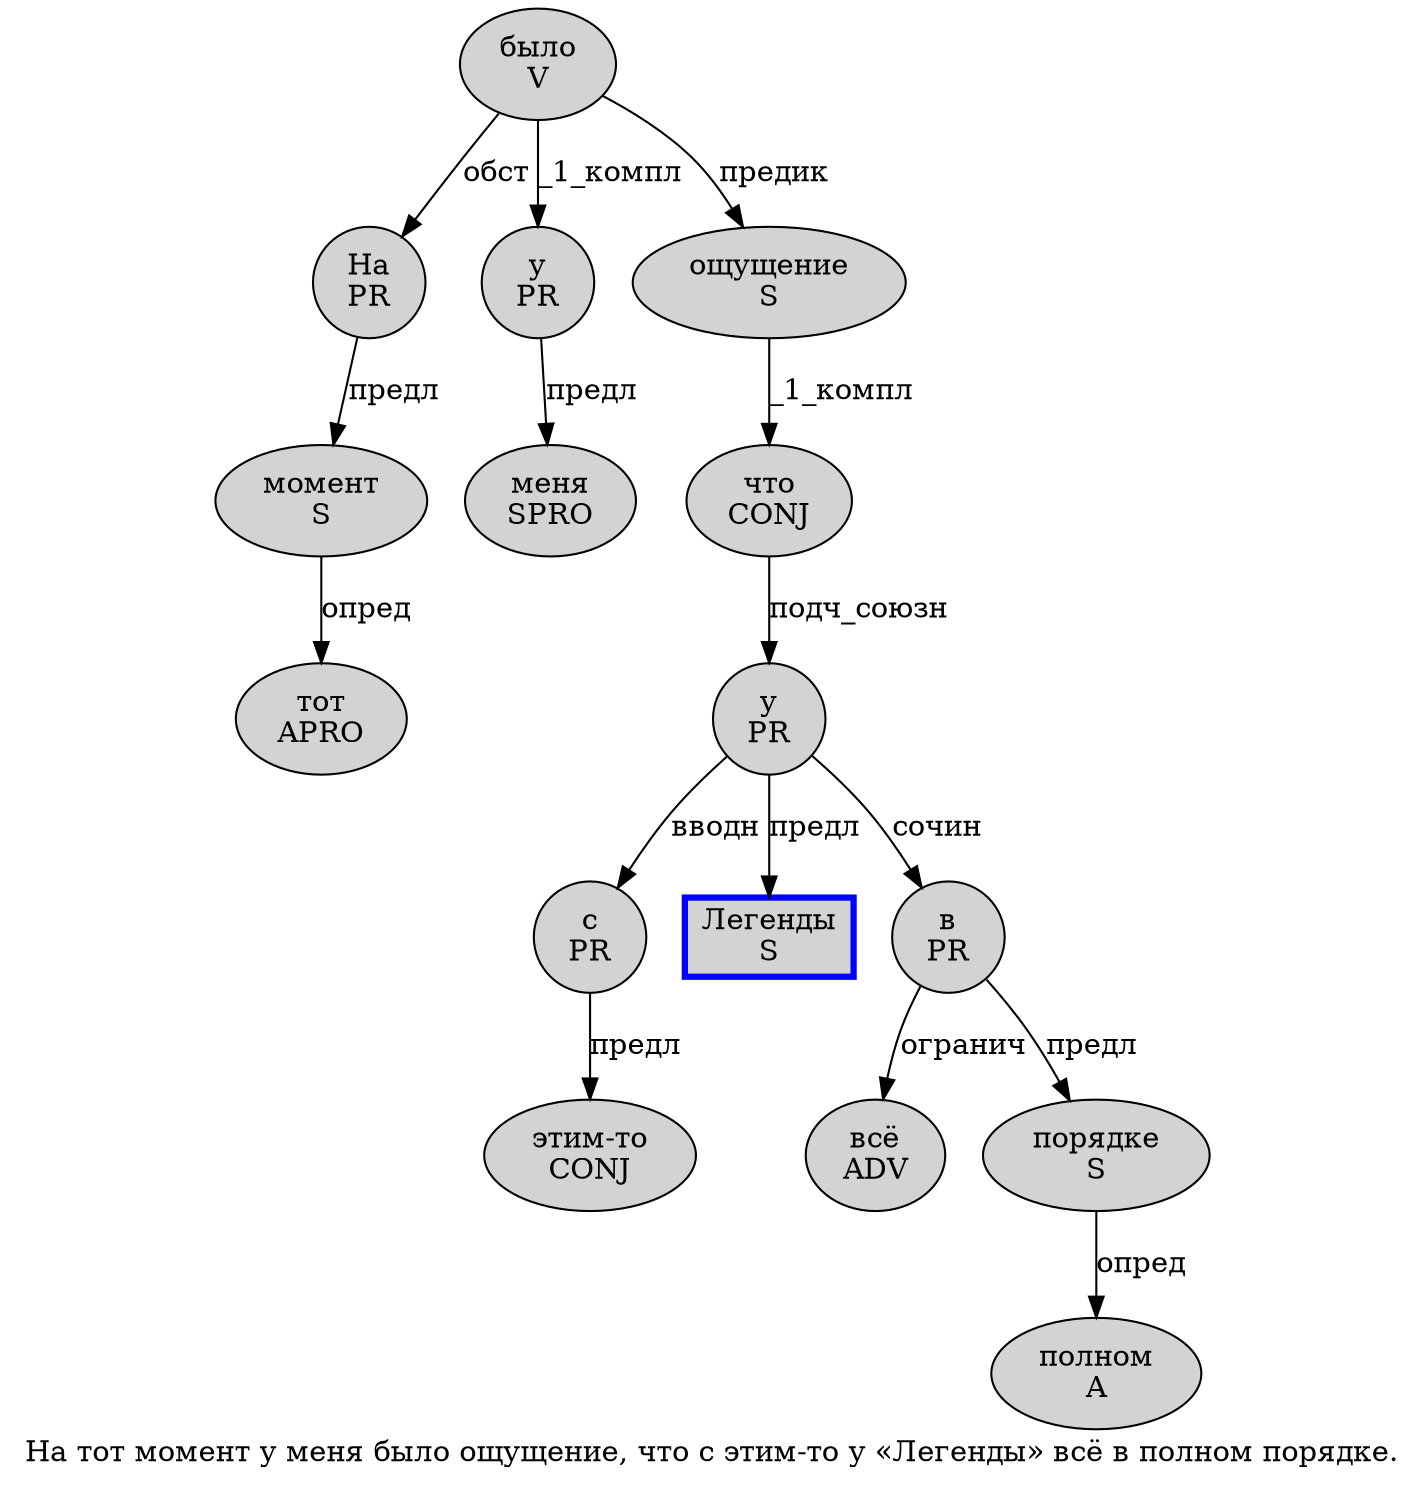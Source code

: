 digraph SENTENCE_3349 {
	graph [label="На тот момент у меня было ощущение, что с этим-то у «Легенды» всё в полном порядке."]
	node [style=filled]
		0 [label="На
PR" color="" fillcolor=lightgray penwidth=1 shape=ellipse]
		1 [label="тот
APRO" color="" fillcolor=lightgray penwidth=1 shape=ellipse]
		2 [label="момент
S" color="" fillcolor=lightgray penwidth=1 shape=ellipse]
		3 [label="у
PR" color="" fillcolor=lightgray penwidth=1 shape=ellipse]
		4 [label="меня
SPRO" color="" fillcolor=lightgray penwidth=1 shape=ellipse]
		5 [label="было
V" color="" fillcolor=lightgray penwidth=1 shape=ellipse]
		6 [label="ощущение
S" color="" fillcolor=lightgray penwidth=1 shape=ellipse]
		8 [label="что
CONJ" color="" fillcolor=lightgray penwidth=1 shape=ellipse]
		9 [label="с
PR" color="" fillcolor=lightgray penwidth=1 shape=ellipse]
		10 [label="этим-то
CONJ" color="" fillcolor=lightgray penwidth=1 shape=ellipse]
		11 [label="у
PR" color="" fillcolor=lightgray penwidth=1 shape=ellipse]
		13 [label="Легенды
S" color=blue fillcolor=lightgray penwidth=3 shape=box]
		15 [label="всё
ADV" color="" fillcolor=lightgray penwidth=1 shape=ellipse]
		16 [label="в
PR" color="" fillcolor=lightgray penwidth=1 shape=ellipse]
		17 [label="полном
A" color="" fillcolor=lightgray penwidth=1 shape=ellipse]
		18 [label="порядке
S" color="" fillcolor=lightgray penwidth=1 shape=ellipse]
			9 -> 10 [label="предл"]
			3 -> 4 [label="предл"]
			16 -> 15 [label="огранич"]
			16 -> 18 [label="предл"]
			0 -> 2 [label="предл"]
			8 -> 11 [label="подч_союзн"]
			11 -> 9 [label="вводн"]
			11 -> 13 [label="предл"]
			11 -> 16 [label="сочин"]
			18 -> 17 [label="опред"]
			6 -> 8 [label="_1_компл"]
			2 -> 1 [label="опред"]
			5 -> 0 [label="обст"]
			5 -> 3 [label="_1_компл"]
			5 -> 6 [label="предик"]
}